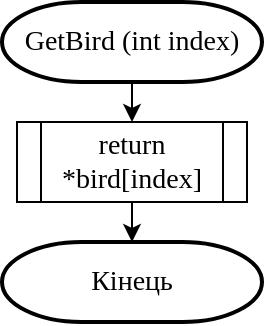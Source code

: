 <mxfile version="14.7.2"><diagram id="1XYOj0wngo-ix_BNqSl6" name="Page-1"><mxGraphModel dx="946" dy="662" grid="1" gridSize="10" guides="1" tooltips="1" connect="1" arrows="1" fold="1" page="1" pageScale="1" pageWidth="827" pageHeight="1169" math="0" shadow="0"><root><mxCell id="0"/><mxCell id="1" parent="0"/><mxCell id="m9lKvhsX1cHP2IingL8I-1" style="edgeStyle=orthogonalEdgeStyle;rounded=0;orthogonalLoop=1;jettySize=auto;html=1;entryX=0.5;entryY=0;entryDx=0;entryDy=0;" parent="1" edge="1"><mxGeometry relative="1" as="geometry"><mxPoint x="275" y="90" as="sourcePoint"/><mxPoint x="275" y="110" as="targetPoint"/></mxGeometry></mxCell><mxCell id="m9lKvhsX1cHP2IingL8I-36" style="edgeStyle=orthogonalEdgeStyle;rounded=0;orthogonalLoop=1;jettySize=auto;html=1;entryX=0.5;entryY=0;entryDx=0;entryDy=0;entryPerimeter=0;" parent="1" target="m9lKvhsX1cHP2IingL8I-25" edge="1"><mxGeometry relative="1" as="geometry"><mxPoint x="275" y="140" as="sourcePoint"/></mxGeometry></mxCell><mxCell id="m9lKvhsX1cHP2IingL8I-6" value="&lt;font face=&quot;Times New Roman&quot;&gt;&lt;span style=&quot;font-size: 14px&quot;&gt;GetBird (int index)&lt;/span&gt;&lt;/font&gt;" style="strokeWidth=2;html=1;shape=mxgraph.flowchart.terminator;whiteSpace=wrap;" parent="1" vertex="1"><mxGeometry x="210" y="50" width="130" height="40" as="geometry"/></mxCell><mxCell id="m9lKvhsX1cHP2IingL8I-25" value="&lt;font face=&quot;Times New Roman&quot;&gt;&lt;span style=&quot;font-size: 14px&quot;&gt;Кінець&lt;/span&gt;&lt;/font&gt;" style="strokeWidth=2;html=1;shape=mxgraph.flowchart.terminator;whiteSpace=wrap;" parent="1" vertex="1"><mxGeometry x="210" y="170" width="130" height="40" as="geometry"/></mxCell><mxCell id="m9lKvhsX1cHP2IingL8I-37" value="&lt;span style=&quot;font-family: &amp;#34;times new roman&amp;#34; ; font-size: 14px&quot;&gt;return *bird[index]&lt;/span&gt;" style="shape=process;whiteSpace=wrap;html=1;backgroundOutline=1;" parent="1" vertex="1"><mxGeometry x="217.5" y="110" width="115" height="40" as="geometry"/></mxCell></root></mxGraphModel></diagram></mxfile>